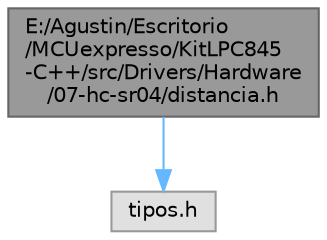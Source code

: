 digraph "E:/Agustin/Escritorio/MCUexpresso/KitLPC845-C++/src/Drivers/Hardware/07-hc-sr04/distancia.h"
{
 // LATEX_PDF_SIZE
  bgcolor="transparent";
  edge [fontname=Helvetica,fontsize=10,labelfontname=Helvetica,labelfontsize=10];
  node [fontname=Helvetica,fontsize=10,shape=box,height=0.2,width=0.4];
  Node1 [id="Node000001",label="E:/Agustin/Escritorio\l/MCUexpresso/KitLPC845\l-C++/src/Drivers/Hardware\l/07-hc-sr04/distancia.h",height=0.2,width=0.4,color="gray40", fillcolor="grey60", style="filled", fontcolor="black",tooltip="Clase base para objetos medidores de distancias."];
  Node1 -> Node2 [id="edge1_Node000001_Node000002",color="steelblue1",style="solid",tooltip=" "];
  Node2 [id="Node000002",label="tipos.h",height=0.2,width=0.4,color="grey60", fillcolor="#E0E0E0", style="filled",tooltip=" "];
}
